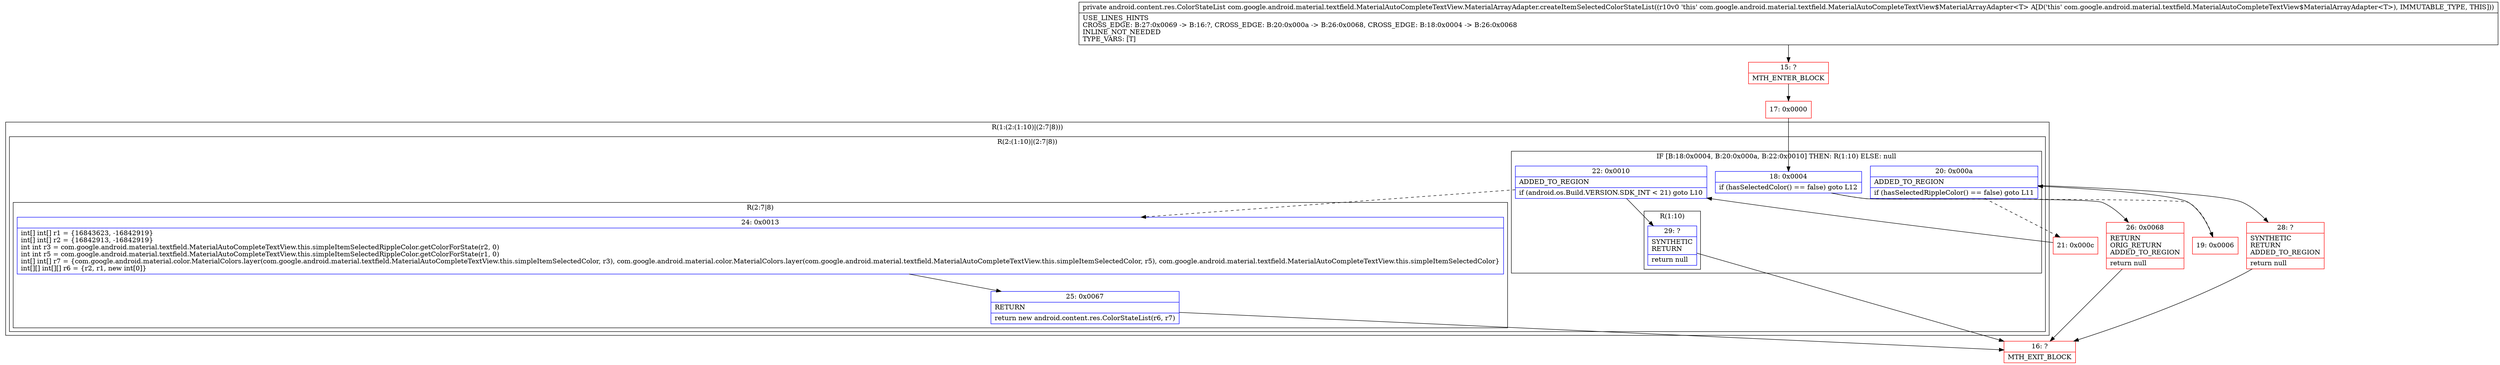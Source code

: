 digraph "CFG forcom.google.android.material.textfield.MaterialAutoCompleteTextView.MaterialArrayAdapter.createItemSelectedColorStateList()Landroid\/content\/res\/ColorStateList;" {
subgraph cluster_Region_254592306 {
label = "R(1:(2:(1:10)|(2:7|8)))";
node [shape=record,color=blue];
subgraph cluster_Region_1814006952 {
label = "R(2:(1:10)|(2:7|8))";
node [shape=record,color=blue];
subgraph cluster_IfRegion_1912592874 {
label = "IF [B:18:0x0004, B:20:0x000a, B:22:0x0010] THEN: R(1:10) ELSE: null";
node [shape=record,color=blue];
Node_18 [shape=record,label="{18\:\ 0x0004|if (hasSelectedColor() == false) goto L12\l}"];
Node_20 [shape=record,label="{20\:\ 0x000a|ADDED_TO_REGION\l|if (hasSelectedRippleColor() == false) goto L11\l}"];
Node_22 [shape=record,label="{22\:\ 0x0010|ADDED_TO_REGION\l|if (android.os.Build.VERSION.SDK_INT \< 21) goto L10\l}"];
subgraph cluster_Region_86082291 {
label = "R(1:10)";
node [shape=record,color=blue];
Node_29 [shape=record,label="{29\:\ ?|SYNTHETIC\lRETURN\l|return null\l}"];
}
}
subgraph cluster_Region_840767225 {
label = "R(2:7|8)";
node [shape=record,color=blue];
Node_24 [shape=record,label="{24\:\ 0x0013|int[] int[] r1 = \{16843623, \-16842919\}\lint[] int[] r2 = \{16842913, \-16842919\}\lint int r3 = com.google.android.material.textfield.MaterialAutoCompleteTextView.this.simpleItemSelectedRippleColor.getColorForState(r2, 0)\lint int r5 = com.google.android.material.textfield.MaterialAutoCompleteTextView.this.simpleItemSelectedRippleColor.getColorForState(r1, 0)\lint[] int[] r7 = \{com.google.android.material.color.MaterialColors.layer(com.google.android.material.textfield.MaterialAutoCompleteTextView.this.simpleItemSelectedColor, r3), com.google.android.material.color.MaterialColors.layer(com.google.android.material.textfield.MaterialAutoCompleteTextView.this.simpleItemSelectedColor, r5), com.google.android.material.textfield.MaterialAutoCompleteTextView.this.simpleItemSelectedColor\}\lint[][] int[][] r6 = \{r2, r1, new int[0]\}\l}"];
Node_25 [shape=record,label="{25\:\ 0x0067|RETURN\l|return new android.content.res.ColorStateList(r6, r7)\l}"];
}
}
}
Node_15 [shape=record,color=red,label="{15\:\ ?|MTH_ENTER_BLOCK\l}"];
Node_17 [shape=record,color=red,label="{17\:\ 0x0000}"];
Node_19 [shape=record,color=red,label="{19\:\ 0x0006}"];
Node_21 [shape=record,color=red,label="{21\:\ 0x000c}"];
Node_16 [shape=record,color=red,label="{16\:\ ?|MTH_EXIT_BLOCK\l}"];
Node_28 [shape=record,color=red,label="{28\:\ ?|SYNTHETIC\lRETURN\lADDED_TO_REGION\l|return null\l}"];
Node_26 [shape=record,color=red,label="{26\:\ 0x0068|RETURN\lORIG_RETURN\lADDED_TO_REGION\l|return null\l}"];
MethodNode[shape=record,label="{private android.content.res.ColorStateList com.google.android.material.textfield.MaterialAutoCompleteTextView.MaterialArrayAdapter.createItemSelectedColorStateList((r10v0 'this' com.google.android.material.textfield.MaterialAutoCompleteTextView$MaterialArrayAdapter\<T\> A[D('this' com.google.android.material.textfield.MaterialAutoCompleteTextView$MaterialArrayAdapter\<T\>), IMMUTABLE_TYPE, THIS]))  | USE_LINES_HINTS\lCROSS_EDGE: B:27:0x0069 \-\> B:16:?, CROSS_EDGE: B:20:0x000a \-\> B:26:0x0068, CROSS_EDGE: B:18:0x0004 \-\> B:26:0x0068\lINLINE_NOT_NEEDED\lTYPE_VARS: [T]\l}"];
MethodNode -> Node_15;Node_18 -> Node_19[style=dashed];
Node_18 -> Node_26;
Node_20 -> Node_21[style=dashed];
Node_20 -> Node_28;
Node_22 -> Node_24[style=dashed];
Node_22 -> Node_29;
Node_29 -> Node_16;
Node_24 -> Node_25;
Node_25 -> Node_16;
Node_15 -> Node_17;
Node_17 -> Node_18;
Node_19 -> Node_20;
Node_21 -> Node_22;
Node_28 -> Node_16;
Node_26 -> Node_16;
}

